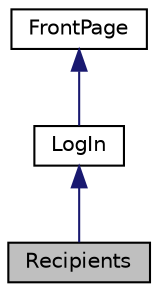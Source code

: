 digraph "Recipients"
{
 // LATEX_PDF_SIZE
  edge [fontname="Helvetica",fontsize="10",labelfontname="Helvetica",labelfontsize="10"];
  node [fontname="Helvetica",fontsize="10",shape=record];
  Node1 [label="Recipients",height=0.2,width=0.4,color="black", fillcolor="grey75", style="filled", fontcolor="black",tooltip=" "];
  Node2 -> Node1 [dir="back",color="midnightblue",fontsize="10",style="solid"];
  Node2 [label="LogIn",height=0.2,width=0.4,color="black", fillcolor="white", style="filled",URL="$class_log_in.html",tooltip=" "];
  Node3 -> Node2 [dir="back",color="midnightblue",fontsize="10",style="solid"];
  Node3 [label="FrontPage",height=0.2,width=0.4,color="black", fillcolor="white", style="filled",URL="$class_front_page.html",tooltip=" "];
}
